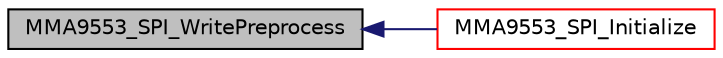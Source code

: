digraph "MMA9553_SPI_WritePreprocess"
{
  edge [fontname="Helvetica",fontsize="10",labelfontname="Helvetica",labelfontsize="10"];
  node [fontname="Helvetica",fontsize="10",shape=record];
  rankdir="LR";
  Node97 [label="MMA9553_SPI_WritePreprocess",height=0.2,width=0.4,color="black", fillcolor="grey75", style="filled", fontcolor="black"];
  Node97 -> Node98 [dir="back",color="midnightblue",fontsize="10",style="solid",fontname="Helvetica"];
  Node98 [label="MMA9553_SPI_Initialize",height=0.2,width=0.4,color="red", fillcolor="white", style="filled",URL="$mma9553__drv_8h.html#aa9e0baf731b01815b94c95276e6be639",tooltip="The interface function to initialize the sensor. "];
}
